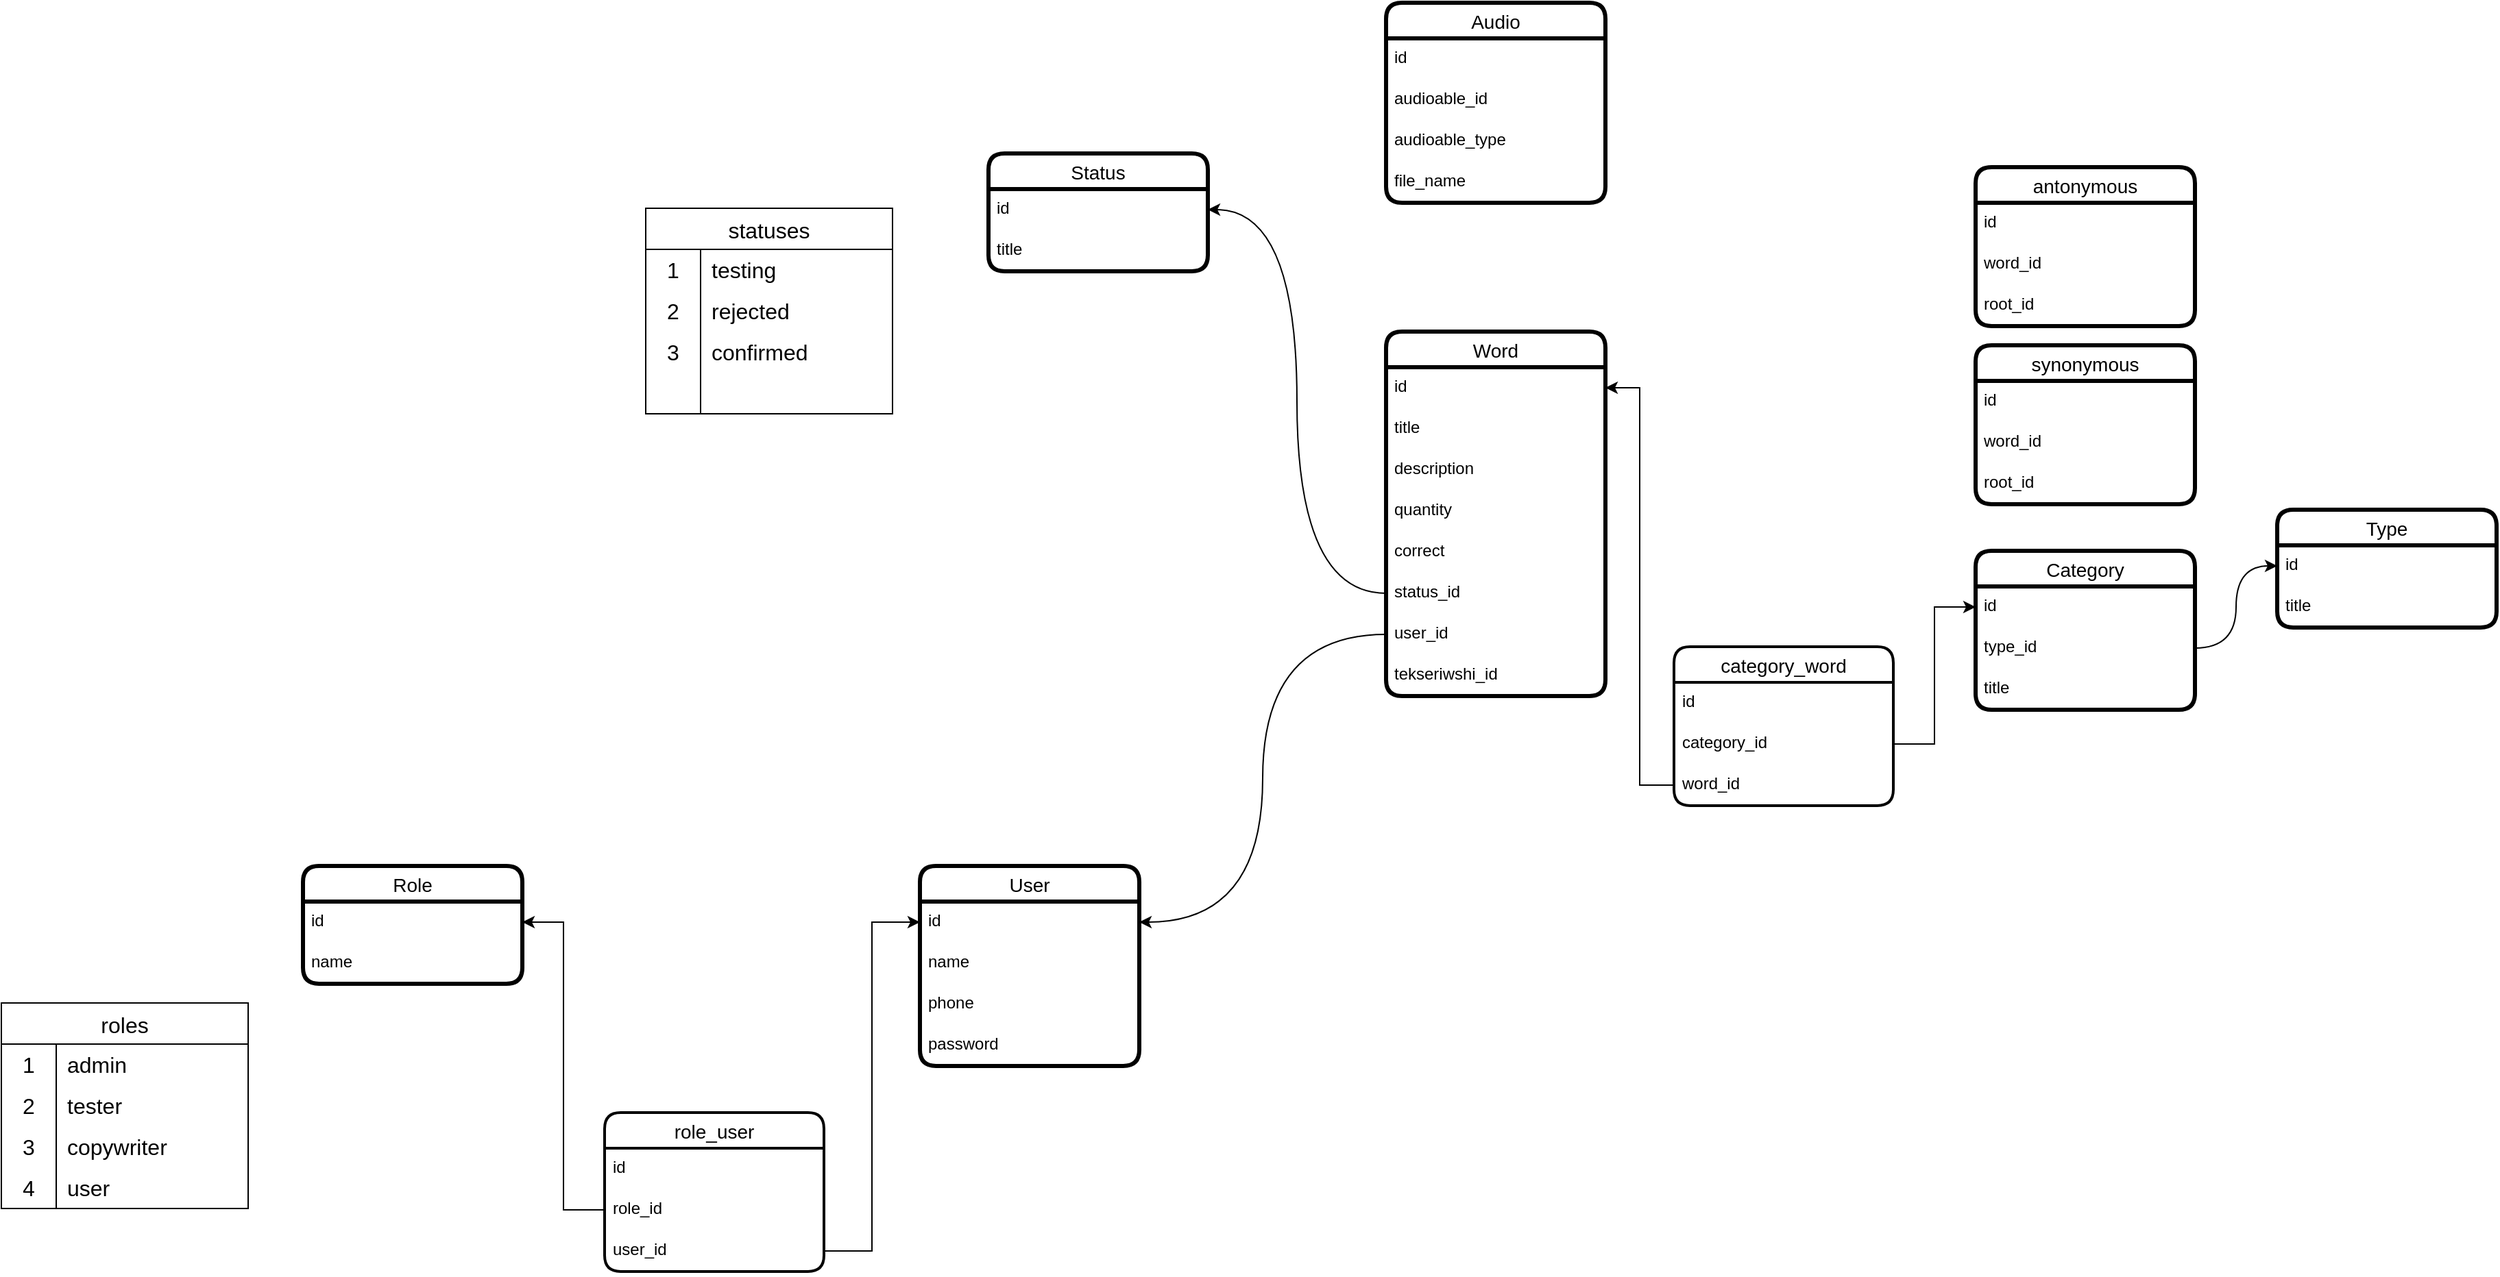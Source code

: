 <mxfile version="21.5.2" type="github">
  <diagram name="Страница 1" id="WVxcMm0KjkR60h23hDJV">
    <mxGraphModel dx="2261" dy="1971" grid="1" gridSize="10" guides="1" tooltips="1" connect="1" arrows="1" fold="1" page="1" pageScale="1" pageWidth="827" pageHeight="1169" math="0" shadow="0">
      <root>
        <mxCell id="0" />
        <mxCell id="1" parent="0" />
        <mxCell id="9s2KFk0PjAGt847YJdl5-2" value="User" style="swimlane;fontStyle=0;childLayout=stackLayout;horizontal=1;startSize=26;horizontalStack=0;resizeParent=1;resizeParentMax=0;resizeLast=0;collapsible=1;marginBottom=0;align=center;fontSize=14;rounded=1;strokeWidth=3;" parent="1" vertex="1">
          <mxGeometry x="490" y="380" width="160" height="146" as="geometry" />
        </mxCell>
        <mxCell id="9s2KFk0PjAGt847YJdl5-3" value="id" style="text;strokeColor=none;fillColor=none;spacingLeft=4;spacingRight=4;overflow=hidden;rotatable=0;points=[[0,0.5],[1,0.5]];portConstraint=eastwest;fontSize=12;whiteSpace=wrap;html=1;" parent="9s2KFk0PjAGt847YJdl5-2" vertex="1">
          <mxGeometry y="26" width="160" height="30" as="geometry" />
        </mxCell>
        <mxCell id="9s2KFk0PjAGt847YJdl5-4" value="name" style="text;strokeColor=none;fillColor=none;spacingLeft=4;spacingRight=4;overflow=hidden;rotatable=0;points=[[0,0.5],[1,0.5]];portConstraint=eastwest;fontSize=12;whiteSpace=wrap;html=1;" parent="9s2KFk0PjAGt847YJdl5-2" vertex="1">
          <mxGeometry y="56" width="160" height="30" as="geometry" />
        </mxCell>
        <mxCell id="9s2KFk0PjAGt847YJdl5-5" value="phone" style="text;strokeColor=none;fillColor=none;spacingLeft=4;spacingRight=4;overflow=hidden;rotatable=0;points=[[0,0.5],[1,0.5]];portConstraint=eastwest;fontSize=12;whiteSpace=wrap;html=1;" parent="9s2KFk0PjAGt847YJdl5-2" vertex="1">
          <mxGeometry y="86" width="160" height="30" as="geometry" />
        </mxCell>
        <mxCell id="9s2KFk0PjAGt847YJdl5-6" value="password" style="text;strokeColor=none;fillColor=none;spacingLeft=4;spacingRight=4;overflow=hidden;rotatable=0;points=[[0,0.5],[1,0.5]];portConstraint=eastwest;fontSize=12;whiteSpace=wrap;html=1;" parent="9s2KFk0PjAGt847YJdl5-2" vertex="1">
          <mxGeometry y="116" width="160" height="30" as="geometry" />
        </mxCell>
        <mxCell id="9s2KFk0PjAGt847YJdl5-7" value="Role" style="swimlane;fontStyle=0;childLayout=stackLayout;horizontal=1;startSize=26;horizontalStack=0;resizeParent=1;resizeParentMax=0;resizeLast=0;collapsible=1;marginBottom=0;align=center;fontSize=14;rounded=1;strokeWidth=3;" parent="1" vertex="1">
          <mxGeometry x="40" y="380" width="160" height="86" as="geometry" />
        </mxCell>
        <mxCell id="9s2KFk0PjAGt847YJdl5-8" value="id" style="text;strokeColor=none;fillColor=none;spacingLeft=4;spacingRight=4;overflow=hidden;rotatable=0;points=[[0,0.5],[1,0.5]];portConstraint=eastwest;fontSize=12;whiteSpace=wrap;html=1;" parent="9s2KFk0PjAGt847YJdl5-7" vertex="1">
          <mxGeometry y="26" width="160" height="30" as="geometry" />
        </mxCell>
        <mxCell id="9s2KFk0PjAGt847YJdl5-9" value="name" style="text;strokeColor=none;fillColor=none;spacingLeft=4;spacingRight=4;overflow=hidden;rotatable=0;points=[[0,0.5],[1,0.5]];portConstraint=eastwest;fontSize=12;whiteSpace=wrap;html=1;" parent="9s2KFk0PjAGt847YJdl5-7" vertex="1">
          <mxGeometry y="56" width="160" height="30" as="geometry" />
        </mxCell>
        <mxCell id="9s2KFk0PjAGt847YJdl5-10" value="role_user" style="swimlane;fontStyle=0;childLayout=stackLayout;horizontal=1;startSize=26;horizontalStack=0;resizeParent=1;resizeParentMax=0;resizeLast=0;collapsible=1;marginBottom=0;align=center;fontSize=14;rounded=1;strokeWidth=2;" parent="1" vertex="1">
          <mxGeometry x="260" y="560" width="160" height="116" as="geometry" />
        </mxCell>
        <mxCell id="9s2KFk0PjAGt847YJdl5-11" value="id" style="text;strokeColor=none;fillColor=none;spacingLeft=4;spacingRight=4;overflow=hidden;rotatable=0;points=[[0,0.5],[1,0.5]];portConstraint=eastwest;fontSize=12;whiteSpace=wrap;html=1;" parent="9s2KFk0PjAGt847YJdl5-10" vertex="1">
          <mxGeometry y="26" width="160" height="30" as="geometry" />
        </mxCell>
        <mxCell id="9s2KFk0PjAGt847YJdl5-12" value="role_id" style="text;strokeColor=none;fillColor=none;spacingLeft=4;spacingRight=4;overflow=hidden;rotatable=0;points=[[0,0.5],[1,0.5]];portConstraint=eastwest;fontSize=12;whiteSpace=wrap;html=1;" parent="9s2KFk0PjAGt847YJdl5-10" vertex="1">
          <mxGeometry y="56" width="160" height="30" as="geometry" />
        </mxCell>
        <mxCell id="9s2KFk0PjAGt847YJdl5-13" value="user_id" style="text;strokeColor=none;fillColor=none;spacingLeft=4;spacingRight=4;overflow=hidden;rotatable=0;points=[[0,0.5],[1,0.5]];portConstraint=eastwest;fontSize=12;whiteSpace=wrap;html=1;" parent="9s2KFk0PjAGt847YJdl5-10" vertex="1">
          <mxGeometry y="86" width="160" height="30" as="geometry" />
        </mxCell>
        <mxCell id="9s2KFk0PjAGt847YJdl5-14" style="edgeStyle=orthogonalEdgeStyle;rounded=0;orthogonalLoop=1;jettySize=auto;html=1;" parent="1" source="9s2KFk0PjAGt847YJdl5-12" target="9s2KFk0PjAGt847YJdl5-8" edge="1">
          <mxGeometry relative="1" as="geometry" />
        </mxCell>
        <mxCell id="9s2KFk0PjAGt847YJdl5-15" value="Word" style="swimlane;fontStyle=0;childLayout=stackLayout;horizontal=1;startSize=26;horizontalStack=0;resizeParent=1;resizeParentMax=0;resizeLast=0;collapsible=1;marginBottom=0;align=center;fontSize=14;rounded=1;strokeWidth=3;" parent="1" vertex="1">
          <mxGeometry x="830" y="-10" width="160" height="266" as="geometry" />
        </mxCell>
        <mxCell id="9s2KFk0PjAGt847YJdl5-16" value="id" style="text;strokeColor=none;fillColor=none;spacingLeft=4;spacingRight=4;overflow=hidden;rotatable=0;points=[[0,0.5],[1,0.5]];portConstraint=eastwest;fontSize=12;whiteSpace=wrap;html=1;" parent="9s2KFk0PjAGt847YJdl5-15" vertex="1">
          <mxGeometry y="26" width="160" height="30" as="geometry" />
        </mxCell>
        <mxCell id="9s2KFk0PjAGt847YJdl5-17" value="title" style="text;strokeColor=none;fillColor=none;spacingLeft=4;spacingRight=4;overflow=hidden;rotatable=0;points=[[0,0.5],[1,0.5]];portConstraint=eastwest;fontSize=12;whiteSpace=wrap;html=1;" parent="9s2KFk0PjAGt847YJdl5-15" vertex="1">
          <mxGeometry y="56" width="160" height="30" as="geometry" />
        </mxCell>
        <mxCell id="9s2KFk0PjAGt847YJdl5-18" value="description" style="text;strokeColor=none;fillColor=none;spacingLeft=4;spacingRight=4;overflow=hidden;rotatable=0;points=[[0,0.5],[1,0.5]];portConstraint=eastwest;fontSize=12;whiteSpace=wrap;html=1;" parent="9s2KFk0PjAGt847YJdl5-15" vertex="1">
          <mxGeometry y="86" width="160" height="30" as="geometry" />
        </mxCell>
        <mxCell id="9s2KFk0PjAGt847YJdl5-58" value="quantity" style="text;strokeColor=none;fillColor=none;spacingLeft=4;spacingRight=4;overflow=hidden;rotatable=0;points=[[0,0.5],[1,0.5]];portConstraint=eastwest;fontSize=12;whiteSpace=wrap;html=1;" parent="9s2KFk0PjAGt847YJdl5-15" vertex="1">
          <mxGeometry y="116" width="160" height="30" as="geometry" />
        </mxCell>
        <mxCell id="9s2KFk0PjAGt847YJdl5-69" value="correct" style="text;strokeColor=none;fillColor=none;spacingLeft=4;spacingRight=4;overflow=hidden;rotatable=0;points=[[0,0.5],[1,0.5]];portConstraint=eastwest;fontSize=12;whiteSpace=wrap;html=1;" parent="9s2KFk0PjAGt847YJdl5-15" vertex="1">
          <mxGeometry y="146" width="160" height="30" as="geometry" />
        </mxCell>
        <mxCell id="9s2KFk0PjAGt847YJdl5-19" value="status_id" style="text;strokeColor=none;fillColor=none;spacingLeft=4;spacingRight=4;overflow=hidden;rotatable=0;points=[[0,0.5],[1,0.5]];portConstraint=eastwest;fontSize=12;whiteSpace=wrap;html=1;" parent="9s2KFk0PjAGt847YJdl5-15" vertex="1">
          <mxGeometry y="176" width="160" height="30" as="geometry" />
        </mxCell>
        <mxCell id="9s2KFk0PjAGt847YJdl5-70" value="user_id" style="text;strokeColor=none;fillColor=none;spacingLeft=4;spacingRight=4;overflow=hidden;rotatable=0;points=[[0,0.5],[1,0.5]];portConstraint=eastwest;fontSize=12;whiteSpace=wrap;html=1;" parent="9s2KFk0PjAGt847YJdl5-15" vertex="1">
          <mxGeometry y="206" width="160" height="30" as="geometry" />
        </mxCell>
        <mxCell id="9s2KFk0PjAGt847YJdl5-71" value="tekseriwshi_id" style="text;strokeColor=none;fillColor=none;spacingLeft=4;spacingRight=4;overflow=hidden;rotatable=0;points=[[0,0.5],[1,0.5]];portConstraint=eastwest;fontSize=12;whiteSpace=wrap;html=1;" parent="9s2KFk0PjAGt847YJdl5-15" vertex="1">
          <mxGeometry y="236" width="160" height="30" as="geometry" />
        </mxCell>
        <mxCell id="9s2KFk0PjAGt847YJdl5-20" value="Type" style="swimlane;fontStyle=0;childLayout=stackLayout;horizontal=1;startSize=26;horizontalStack=0;resizeParent=1;resizeParentMax=0;resizeLast=0;collapsible=1;marginBottom=0;align=center;fontSize=14;rounded=1;strokeWidth=3;" parent="1" vertex="1">
          <mxGeometry x="1480" y="120" width="160" height="86" as="geometry" />
        </mxCell>
        <mxCell id="9s2KFk0PjAGt847YJdl5-21" value="id" style="text;strokeColor=none;fillColor=none;spacingLeft=4;spacingRight=4;overflow=hidden;rotatable=0;points=[[0,0.5],[1,0.5]];portConstraint=eastwest;fontSize=12;whiteSpace=wrap;html=1;" parent="9s2KFk0PjAGt847YJdl5-20" vertex="1">
          <mxGeometry y="26" width="160" height="30" as="geometry" />
        </mxCell>
        <mxCell id="9s2KFk0PjAGt847YJdl5-22" value="title" style="text;strokeColor=none;fillColor=none;spacingLeft=4;spacingRight=4;overflow=hidden;rotatable=0;points=[[0,0.5],[1,0.5]];portConstraint=eastwest;fontSize=12;whiteSpace=wrap;html=1;" parent="9s2KFk0PjAGt847YJdl5-20" vertex="1">
          <mxGeometry y="56" width="160" height="30" as="geometry" />
        </mxCell>
        <mxCell id="9s2KFk0PjAGt847YJdl5-23" value="Category" style="swimlane;fontStyle=0;childLayout=stackLayout;horizontal=1;startSize=26;horizontalStack=0;resizeParent=1;resizeParentMax=0;resizeLast=0;collapsible=1;marginBottom=0;align=center;fontSize=14;rounded=1;strokeWidth=3;" parent="1" vertex="1">
          <mxGeometry x="1260" y="150" width="160" height="116" as="geometry" />
        </mxCell>
        <mxCell id="9s2KFk0PjAGt847YJdl5-24" value="id" style="text;strokeColor=none;fillColor=none;spacingLeft=4;spacingRight=4;overflow=hidden;rotatable=0;points=[[0,0.5],[1,0.5]];portConstraint=eastwest;fontSize=12;whiteSpace=wrap;html=1;" parent="9s2KFk0PjAGt847YJdl5-23" vertex="1">
          <mxGeometry y="26" width="160" height="30" as="geometry" />
        </mxCell>
        <mxCell id="9s2KFk0PjAGt847YJdl5-25" value="type_id" style="text;strokeColor=none;fillColor=none;spacingLeft=4;spacingRight=4;overflow=hidden;rotatable=0;points=[[0,0.5],[1,0.5]];portConstraint=eastwest;fontSize=12;whiteSpace=wrap;html=1;" parent="9s2KFk0PjAGt847YJdl5-23" vertex="1">
          <mxGeometry y="56" width="160" height="30" as="geometry" />
        </mxCell>
        <mxCell id="9s2KFk0PjAGt847YJdl5-26" value="title" style="text;strokeColor=none;fillColor=none;spacingLeft=4;spacingRight=4;overflow=hidden;rotatable=0;points=[[0,0.5],[1,0.5]];portConstraint=eastwest;fontSize=12;whiteSpace=wrap;html=1;" parent="9s2KFk0PjAGt847YJdl5-23" vertex="1">
          <mxGeometry y="86" width="160" height="30" as="geometry" />
        </mxCell>
        <mxCell id="9s2KFk0PjAGt847YJdl5-27" style="edgeStyle=orthogonalEdgeStyle;rounded=0;orthogonalLoop=1;jettySize=auto;html=1;curved=1;" parent="1" source="9s2KFk0PjAGt847YJdl5-25" target="9s2KFk0PjAGt847YJdl5-21" edge="1">
          <mxGeometry relative="1" as="geometry" />
        </mxCell>
        <mxCell id="9s2KFk0PjAGt847YJdl5-28" value="category_word" style="swimlane;fontStyle=0;childLayout=stackLayout;horizontal=1;startSize=26;horizontalStack=0;resizeParent=1;resizeParentMax=0;resizeLast=0;collapsible=1;marginBottom=0;align=center;fontSize=14;rounded=1;strokeWidth=2;" parent="1" vertex="1">
          <mxGeometry x="1040" y="220" width="160" height="116" as="geometry" />
        </mxCell>
        <mxCell id="9s2KFk0PjAGt847YJdl5-29" value="id" style="text;strokeColor=none;fillColor=none;spacingLeft=4;spacingRight=4;overflow=hidden;rotatable=0;points=[[0,0.5],[1,0.5]];portConstraint=eastwest;fontSize=12;whiteSpace=wrap;html=1;" parent="9s2KFk0PjAGt847YJdl5-28" vertex="1">
          <mxGeometry y="26" width="160" height="30" as="geometry" />
        </mxCell>
        <mxCell id="9s2KFk0PjAGt847YJdl5-30" value="category_id" style="text;strokeColor=none;fillColor=none;spacingLeft=4;spacingRight=4;overflow=hidden;rotatable=0;points=[[0,0.5],[1,0.5]];portConstraint=eastwest;fontSize=12;whiteSpace=wrap;html=1;" parent="9s2KFk0PjAGt847YJdl5-28" vertex="1">
          <mxGeometry y="56" width="160" height="30" as="geometry" />
        </mxCell>
        <mxCell id="9s2KFk0PjAGt847YJdl5-31" value="word_id" style="text;strokeColor=none;fillColor=none;spacingLeft=4;spacingRight=4;overflow=hidden;rotatable=0;points=[[0,0.5],[1,0.5]];portConstraint=eastwest;fontSize=12;whiteSpace=wrap;html=1;" parent="9s2KFk0PjAGt847YJdl5-28" vertex="1">
          <mxGeometry y="86" width="160" height="30" as="geometry" />
        </mxCell>
        <mxCell id="9s2KFk0PjAGt847YJdl5-32" style="edgeStyle=orthogonalEdgeStyle;rounded=0;orthogonalLoop=1;jettySize=auto;html=1;" parent="1" source="9s2KFk0PjAGt847YJdl5-31" target="9s2KFk0PjAGt847YJdl5-16" edge="1">
          <mxGeometry relative="1" as="geometry" />
        </mxCell>
        <mxCell id="9s2KFk0PjAGt847YJdl5-33" style="edgeStyle=orthogonalEdgeStyle;rounded=0;orthogonalLoop=1;jettySize=auto;html=1;" parent="1" source="9s2KFk0PjAGt847YJdl5-13" target="9s2KFk0PjAGt847YJdl5-3" edge="1">
          <mxGeometry relative="1" as="geometry" />
        </mxCell>
        <mxCell id="9s2KFk0PjAGt847YJdl5-34" style="edgeStyle=orthogonalEdgeStyle;rounded=0;orthogonalLoop=1;jettySize=auto;html=1;entryX=0;entryY=0.5;entryDx=0;entryDy=0;" parent="1" source="9s2KFk0PjAGt847YJdl5-30" target="9s2KFk0PjAGt847YJdl5-24" edge="1">
          <mxGeometry relative="1" as="geometry" />
        </mxCell>
        <mxCell id="9s2KFk0PjAGt847YJdl5-35" value="statuses" style="shape=table;startSize=30;container=1;collapsible=0;childLayout=tableLayout;fixedRows=1;rowLines=0;fontStyle=0;strokeColor=default;fontSize=16;" parent="1" vertex="1">
          <mxGeometry x="290" y="-100" width="180" height="150" as="geometry" />
        </mxCell>
        <mxCell id="9s2KFk0PjAGt847YJdl5-36" value="" style="shape=tableRow;horizontal=0;startSize=0;swimlaneHead=0;swimlaneBody=0;top=0;left=0;bottom=0;right=0;collapsible=0;dropTarget=0;fillColor=none;points=[[0,0.5],[1,0.5]];portConstraint=eastwest;strokeColor=inherit;fontSize=16;" parent="9s2KFk0PjAGt847YJdl5-35" vertex="1">
          <mxGeometry y="30" width="180" height="30" as="geometry" />
        </mxCell>
        <mxCell id="9s2KFk0PjAGt847YJdl5-37" value="1" style="shape=partialRectangle;html=1;whiteSpace=wrap;connectable=0;fillColor=none;top=0;left=0;bottom=0;right=0;overflow=hidden;pointerEvents=1;strokeColor=inherit;fontSize=16;" parent="9s2KFk0PjAGt847YJdl5-36" vertex="1">
          <mxGeometry width="40" height="30" as="geometry">
            <mxRectangle width="40" height="30" as="alternateBounds" />
          </mxGeometry>
        </mxCell>
        <mxCell id="9s2KFk0PjAGt847YJdl5-38" value="testing" style="shape=partialRectangle;html=1;whiteSpace=wrap;connectable=0;fillColor=none;top=0;left=0;bottom=0;right=0;align=left;spacingLeft=6;overflow=hidden;strokeColor=inherit;fontSize=16;" parent="9s2KFk0PjAGt847YJdl5-36" vertex="1">
          <mxGeometry x="40" width="140" height="30" as="geometry">
            <mxRectangle width="140" height="30" as="alternateBounds" />
          </mxGeometry>
        </mxCell>
        <mxCell id="9s2KFk0PjAGt847YJdl5-39" value="" style="shape=tableRow;horizontal=0;startSize=0;swimlaneHead=0;swimlaneBody=0;top=0;left=0;bottom=0;right=0;collapsible=0;dropTarget=0;fillColor=none;points=[[0,0.5],[1,0.5]];portConstraint=eastwest;strokeColor=inherit;fontSize=16;" parent="9s2KFk0PjAGt847YJdl5-35" vertex="1">
          <mxGeometry y="60" width="180" height="30" as="geometry" />
        </mxCell>
        <mxCell id="9s2KFk0PjAGt847YJdl5-40" value="2" style="shape=partialRectangle;html=1;whiteSpace=wrap;connectable=0;fillColor=none;top=0;left=0;bottom=0;right=0;overflow=hidden;strokeColor=inherit;fontSize=16;" parent="9s2KFk0PjAGt847YJdl5-39" vertex="1">
          <mxGeometry width="40" height="30" as="geometry">
            <mxRectangle width="40" height="30" as="alternateBounds" />
          </mxGeometry>
        </mxCell>
        <mxCell id="9s2KFk0PjAGt847YJdl5-41" value="rejected" style="shape=partialRectangle;html=1;whiteSpace=wrap;connectable=0;fillColor=none;top=0;left=0;bottom=0;right=0;align=left;spacingLeft=6;overflow=hidden;strokeColor=inherit;fontSize=16;" parent="9s2KFk0PjAGt847YJdl5-39" vertex="1">
          <mxGeometry x="40" width="140" height="30" as="geometry">
            <mxRectangle width="140" height="30" as="alternateBounds" />
          </mxGeometry>
        </mxCell>
        <mxCell id="9s2KFk0PjAGt847YJdl5-42" value="" style="shape=tableRow;horizontal=0;startSize=0;swimlaneHead=0;swimlaneBody=0;top=0;left=0;bottom=0;right=0;collapsible=0;dropTarget=0;fillColor=none;points=[[0,0.5],[1,0.5]];portConstraint=eastwest;strokeColor=inherit;fontSize=16;" parent="9s2KFk0PjAGt847YJdl5-35" vertex="1">
          <mxGeometry y="90" width="180" height="30" as="geometry" />
        </mxCell>
        <mxCell id="9s2KFk0PjAGt847YJdl5-43" value="3" style="shape=partialRectangle;html=1;whiteSpace=wrap;connectable=0;fillColor=none;top=0;left=0;bottom=0;right=0;overflow=hidden;strokeColor=inherit;fontSize=16;" parent="9s2KFk0PjAGt847YJdl5-42" vertex="1">
          <mxGeometry width="40" height="30" as="geometry">
            <mxRectangle width="40" height="30" as="alternateBounds" />
          </mxGeometry>
        </mxCell>
        <mxCell id="9s2KFk0PjAGt847YJdl5-44" value="confirmed" style="shape=partialRectangle;html=1;whiteSpace=wrap;connectable=0;fillColor=none;top=0;left=0;bottom=0;right=0;align=left;spacingLeft=6;overflow=hidden;strokeColor=inherit;fontSize=16;" parent="9s2KFk0PjAGt847YJdl5-42" vertex="1">
          <mxGeometry x="40" width="140" height="30" as="geometry">
            <mxRectangle width="140" height="30" as="alternateBounds" />
          </mxGeometry>
        </mxCell>
        <mxCell id="9s2KFk0PjAGt847YJdl5-66" value="" style="shape=tableRow;horizontal=0;startSize=0;swimlaneHead=0;swimlaneBody=0;top=0;left=0;bottom=0;right=0;collapsible=0;dropTarget=0;fillColor=none;points=[[0,0.5],[1,0.5]];portConstraint=eastwest;strokeColor=inherit;fontSize=16;" parent="9s2KFk0PjAGt847YJdl5-35" vertex="1">
          <mxGeometry y="120" width="180" height="30" as="geometry" />
        </mxCell>
        <mxCell id="9s2KFk0PjAGt847YJdl5-67" value="" style="shape=partialRectangle;html=1;whiteSpace=wrap;connectable=0;fillColor=none;top=0;left=0;bottom=0;right=0;overflow=hidden;strokeColor=inherit;fontSize=16;" parent="9s2KFk0PjAGt847YJdl5-66" vertex="1">
          <mxGeometry width="40" height="30" as="geometry">
            <mxRectangle width="40" height="30" as="alternateBounds" />
          </mxGeometry>
        </mxCell>
        <mxCell id="9s2KFk0PjAGt847YJdl5-68" value="" style="shape=partialRectangle;html=1;whiteSpace=wrap;connectable=0;fillColor=none;top=0;left=0;bottom=0;right=0;align=left;spacingLeft=6;overflow=hidden;strokeColor=inherit;fontSize=16;" parent="9s2KFk0PjAGt847YJdl5-66" vertex="1">
          <mxGeometry x="40" width="140" height="30" as="geometry">
            <mxRectangle width="140" height="30" as="alternateBounds" />
          </mxGeometry>
        </mxCell>
        <mxCell id="9s2KFk0PjAGt847YJdl5-51" value="Audio" style="swimlane;fontStyle=0;childLayout=stackLayout;horizontal=1;startSize=26;horizontalStack=0;resizeParent=1;resizeParentMax=0;resizeLast=0;collapsible=1;marginBottom=0;align=center;fontSize=14;rounded=1;strokeWidth=3;" parent="1" vertex="1">
          <mxGeometry x="830" y="-250" width="160" height="146" as="geometry" />
        </mxCell>
        <mxCell id="9s2KFk0PjAGt847YJdl5-52" value="id" style="text;strokeColor=none;fillColor=none;spacingLeft=4;spacingRight=4;overflow=hidden;rotatable=0;points=[[0,0.5],[1,0.5]];portConstraint=eastwest;fontSize=12;whiteSpace=wrap;html=1;" parent="9s2KFk0PjAGt847YJdl5-51" vertex="1">
          <mxGeometry y="26" width="160" height="30" as="geometry" />
        </mxCell>
        <mxCell id="9s2KFk0PjAGt847YJdl5-53" value="audioable_id" style="text;strokeColor=none;fillColor=none;spacingLeft=4;spacingRight=4;overflow=hidden;rotatable=0;points=[[0,0.5],[1,0.5]];portConstraint=eastwest;fontSize=12;whiteSpace=wrap;html=1;" parent="9s2KFk0PjAGt847YJdl5-51" vertex="1">
          <mxGeometry y="56" width="160" height="30" as="geometry" />
        </mxCell>
        <mxCell id="9s2KFk0PjAGt847YJdl5-54" value="audioable_type" style="text;strokeColor=none;fillColor=none;spacingLeft=4;spacingRight=4;overflow=hidden;rotatable=0;points=[[0,0.5],[1,0.5]];portConstraint=eastwest;fontSize=12;whiteSpace=wrap;html=1;" parent="9s2KFk0PjAGt847YJdl5-51" vertex="1">
          <mxGeometry y="86" width="160" height="30" as="geometry" />
        </mxCell>
        <mxCell id="9s2KFk0PjAGt847YJdl5-55" value="file_name" style="text;strokeColor=none;fillColor=none;spacingLeft=4;spacingRight=4;overflow=hidden;rotatable=0;points=[[0,0.5],[1,0.5]];portConstraint=eastwest;fontSize=12;whiteSpace=wrap;html=1;" parent="9s2KFk0PjAGt847YJdl5-51" vertex="1">
          <mxGeometry y="116" width="160" height="30" as="geometry" />
        </mxCell>
        <mxCell id="9s2KFk0PjAGt847YJdl5-59" value="Status" style="swimlane;fontStyle=0;childLayout=stackLayout;horizontal=1;startSize=26;horizontalStack=0;resizeParent=1;resizeParentMax=0;resizeLast=0;collapsible=1;marginBottom=0;align=center;fontSize=14;rounded=1;strokeWidth=3;" parent="1" vertex="1">
          <mxGeometry x="540" y="-140" width="160" height="86" as="geometry" />
        </mxCell>
        <mxCell id="9s2KFk0PjAGt847YJdl5-60" value="id" style="text;strokeColor=none;fillColor=none;spacingLeft=4;spacingRight=4;overflow=hidden;rotatable=0;points=[[0,0.5],[1,0.5]];portConstraint=eastwest;fontSize=12;whiteSpace=wrap;html=1;" parent="9s2KFk0PjAGt847YJdl5-59" vertex="1">
          <mxGeometry y="26" width="160" height="30" as="geometry" />
        </mxCell>
        <mxCell id="9s2KFk0PjAGt847YJdl5-61" value="title" style="text;strokeColor=none;fillColor=none;spacingLeft=4;spacingRight=4;overflow=hidden;rotatable=0;points=[[0,0.5],[1,0.5]];portConstraint=eastwest;fontSize=12;whiteSpace=wrap;html=1;" parent="9s2KFk0PjAGt847YJdl5-59" vertex="1">
          <mxGeometry y="56" width="160" height="30" as="geometry" />
        </mxCell>
        <mxCell id="9s2KFk0PjAGt847YJdl5-65" style="edgeStyle=orthogonalEdgeStyle;rounded=0;orthogonalLoop=1;jettySize=auto;html=1;entryX=1;entryY=0.5;entryDx=0;entryDy=0;curved=1;" parent="1" source="9s2KFk0PjAGt847YJdl5-19" target="9s2KFk0PjAGt847YJdl5-60" edge="1">
          <mxGeometry relative="1" as="geometry" />
        </mxCell>
        <mxCell id="9s2KFk0PjAGt847YJdl5-72" style="edgeStyle=orthogonalEdgeStyle;rounded=0;orthogonalLoop=1;jettySize=auto;html=1;curved=1;" parent="1" source="9s2KFk0PjAGt847YJdl5-70" target="9s2KFk0PjAGt847YJdl5-3" edge="1">
          <mxGeometry relative="1" as="geometry" />
        </mxCell>
        <mxCell id="lNS93OK5RGvGRz_8EtCV-1" value="roles" style="shape=table;startSize=30;container=1;collapsible=0;childLayout=tableLayout;fixedRows=1;rowLines=0;fontStyle=0;strokeColor=default;fontSize=16;" parent="1" vertex="1">
          <mxGeometry x="-180" y="480" width="180" height="150" as="geometry" />
        </mxCell>
        <mxCell id="lNS93OK5RGvGRz_8EtCV-2" value="" style="shape=tableRow;horizontal=0;startSize=0;swimlaneHead=0;swimlaneBody=0;top=0;left=0;bottom=0;right=0;collapsible=0;dropTarget=0;fillColor=none;points=[[0,0.5],[1,0.5]];portConstraint=eastwest;strokeColor=inherit;fontSize=16;" parent="lNS93OK5RGvGRz_8EtCV-1" vertex="1">
          <mxGeometry y="30" width="180" height="30" as="geometry" />
        </mxCell>
        <mxCell id="lNS93OK5RGvGRz_8EtCV-3" value="1" style="shape=partialRectangle;html=1;whiteSpace=wrap;connectable=0;fillColor=none;top=0;left=0;bottom=0;right=0;overflow=hidden;pointerEvents=1;strokeColor=inherit;fontSize=16;" parent="lNS93OK5RGvGRz_8EtCV-2" vertex="1">
          <mxGeometry width="40" height="30" as="geometry">
            <mxRectangle width="40" height="30" as="alternateBounds" />
          </mxGeometry>
        </mxCell>
        <mxCell id="lNS93OK5RGvGRz_8EtCV-4" value="admin" style="shape=partialRectangle;html=1;whiteSpace=wrap;connectable=0;fillColor=none;top=0;left=0;bottom=0;right=0;align=left;spacingLeft=6;overflow=hidden;strokeColor=inherit;fontSize=16;" parent="lNS93OK5RGvGRz_8EtCV-2" vertex="1">
          <mxGeometry x="40" width="140" height="30" as="geometry">
            <mxRectangle width="140" height="30" as="alternateBounds" />
          </mxGeometry>
        </mxCell>
        <mxCell id="lNS93OK5RGvGRz_8EtCV-5" value="" style="shape=tableRow;horizontal=0;startSize=0;swimlaneHead=0;swimlaneBody=0;top=0;left=0;bottom=0;right=0;collapsible=0;dropTarget=0;fillColor=none;points=[[0,0.5],[1,0.5]];portConstraint=eastwest;strokeColor=inherit;fontSize=16;" parent="lNS93OK5RGvGRz_8EtCV-1" vertex="1">
          <mxGeometry y="60" width="180" height="30" as="geometry" />
        </mxCell>
        <mxCell id="lNS93OK5RGvGRz_8EtCV-6" value="2" style="shape=partialRectangle;html=1;whiteSpace=wrap;connectable=0;fillColor=none;top=0;left=0;bottom=0;right=0;overflow=hidden;strokeColor=inherit;fontSize=16;" parent="lNS93OK5RGvGRz_8EtCV-5" vertex="1">
          <mxGeometry width="40" height="30" as="geometry">
            <mxRectangle width="40" height="30" as="alternateBounds" />
          </mxGeometry>
        </mxCell>
        <mxCell id="lNS93OK5RGvGRz_8EtCV-7" value="tester" style="shape=partialRectangle;html=1;whiteSpace=wrap;connectable=0;fillColor=none;top=0;left=0;bottom=0;right=0;align=left;spacingLeft=6;overflow=hidden;strokeColor=inherit;fontSize=16;" parent="lNS93OK5RGvGRz_8EtCV-5" vertex="1">
          <mxGeometry x="40" width="140" height="30" as="geometry">
            <mxRectangle width="140" height="30" as="alternateBounds" />
          </mxGeometry>
        </mxCell>
        <mxCell id="lNS93OK5RGvGRz_8EtCV-8" value="" style="shape=tableRow;horizontal=0;startSize=0;swimlaneHead=0;swimlaneBody=0;top=0;left=0;bottom=0;right=0;collapsible=0;dropTarget=0;fillColor=none;points=[[0,0.5],[1,0.5]];portConstraint=eastwest;strokeColor=inherit;fontSize=16;" parent="lNS93OK5RGvGRz_8EtCV-1" vertex="1">
          <mxGeometry y="90" width="180" height="30" as="geometry" />
        </mxCell>
        <mxCell id="lNS93OK5RGvGRz_8EtCV-9" value="3" style="shape=partialRectangle;html=1;whiteSpace=wrap;connectable=0;fillColor=none;top=0;left=0;bottom=0;right=0;overflow=hidden;strokeColor=inherit;fontSize=16;" parent="lNS93OK5RGvGRz_8EtCV-8" vertex="1">
          <mxGeometry width="40" height="30" as="geometry">
            <mxRectangle width="40" height="30" as="alternateBounds" />
          </mxGeometry>
        </mxCell>
        <mxCell id="lNS93OK5RGvGRz_8EtCV-10" value="copywriter" style="shape=partialRectangle;html=1;whiteSpace=wrap;connectable=0;fillColor=none;top=0;left=0;bottom=0;right=0;align=left;spacingLeft=6;overflow=hidden;strokeColor=inherit;fontSize=16;" parent="lNS93OK5RGvGRz_8EtCV-8" vertex="1">
          <mxGeometry x="40" width="140" height="30" as="geometry">
            <mxRectangle width="140" height="30" as="alternateBounds" />
          </mxGeometry>
        </mxCell>
        <mxCell id="lNS93OK5RGvGRz_8EtCV-11" value="" style="shape=tableRow;horizontal=0;startSize=0;swimlaneHead=0;swimlaneBody=0;top=0;left=0;bottom=0;right=0;collapsible=0;dropTarget=0;fillColor=none;points=[[0,0.5],[1,0.5]];portConstraint=eastwest;strokeColor=inherit;fontSize=16;" parent="lNS93OK5RGvGRz_8EtCV-1" vertex="1">
          <mxGeometry y="120" width="180" height="30" as="geometry" />
        </mxCell>
        <mxCell id="lNS93OK5RGvGRz_8EtCV-12" value="4" style="shape=partialRectangle;html=1;whiteSpace=wrap;connectable=0;fillColor=none;top=0;left=0;bottom=0;right=0;overflow=hidden;strokeColor=inherit;fontSize=16;" parent="lNS93OK5RGvGRz_8EtCV-11" vertex="1">
          <mxGeometry width="40" height="30" as="geometry">
            <mxRectangle width="40" height="30" as="alternateBounds" />
          </mxGeometry>
        </mxCell>
        <mxCell id="lNS93OK5RGvGRz_8EtCV-13" value="user" style="shape=partialRectangle;html=1;whiteSpace=wrap;connectable=0;fillColor=none;top=0;left=0;bottom=0;right=0;align=left;spacingLeft=6;overflow=hidden;strokeColor=inherit;fontSize=16;" parent="lNS93OK5RGvGRz_8EtCV-11" vertex="1">
          <mxGeometry x="40" width="140" height="30" as="geometry">
            <mxRectangle width="140" height="30" as="alternateBounds" />
          </mxGeometry>
        </mxCell>
        <mxCell id="3O-wHNPVdunCnhCmh2ZS-1" value="antonymous" style="swimlane;fontStyle=0;childLayout=stackLayout;horizontal=1;startSize=26;horizontalStack=0;resizeParent=1;resizeParentMax=0;resizeLast=0;collapsible=1;marginBottom=0;align=center;fontSize=14;rounded=1;strokeWidth=3;" vertex="1" parent="1">
          <mxGeometry x="1260" y="-130" width="160" height="116" as="geometry" />
        </mxCell>
        <mxCell id="3O-wHNPVdunCnhCmh2ZS-2" value="id" style="text;strokeColor=none;fillColor=none;spacingLeft=4;spacingRight=4;overflow=hidden;rotatable=0;points=[[0,0.5],[1,0.5]];portConstraint=eastwest;fontSize=12;whiteSpace=wrap;html=1;" vertex="1" parent="3O-wHNPVdunCnhCmh2ZS-1">
          <mxGeometry y="26" width="160" height="30" as="geometry" />
        </mxCell>
        <mxCell id="3O-wHNPVdunCnhCmh2ZS-3" value="word_id" style="text;strokeColor=none;fillColor=none;spacingLeft=4;spacingRight=4;overflow=hidden;rotatable=0;points=[[0,0.5],[1,0.5]];portConstraint=eastwest;fontSize=12;whiteSpace=wrap;html=1;" vertex="1" parent="3O-wHNPVdunCnhCmh2ZS-1">
          <mxGeometry y="56" width="160" height="30" as="geometry" />
        </mxCell>
        <mxCell id="3O-wHNPVdunCnhCmh2ZS-4" value="root_id" style="text;strokeColor=none;fillColor=none;spacingLeft=4;spacingRight=4;overflow=hidden;rotatable=0;points=[[0,0.5],[1,0.5]];portConstraint=eastwest;fontSize=12;whiteSpace=wrap;html=1;" vertex="1" parent="3O-wHNPVdunCnhCmh2ZS-1">
          <mxGeometry y="86" width="160" height="30" as="geometry" />
        </mxCell>
        <mxCell id="3O-wHNPVdunCnhCmh2ZS-5" value="synonymous" style="swimlane;fontStyle=0;childLayout=stackLayout;horizontal=1;startSize=26;horizontalStack=0;resizeParent=1;resizeParentMax=0;resizeLast=0;collapsible=1;marginBottom=0;align=center;fontSize=14;rounded=1;strokeWidth=3;" vertex="1" parent="1">
          <mxGeometry x="1260" width="160" height="116" as="geometry" />
        </mxCell>
        <mxCell id="3O-wHNPVdunCnhCmh2ZS-6" value="id" style="text;strokeColor=none;fillColor=none;spacingLeft=4;spacingRight=4;overflow=hidden;rotatable=0;points=[[0,0.5],[1,0.5]];portConstraint=eastwest;fontSize=12;whiteSpace=wrap;html=1;" vertex="1" parent="3O-wHNPVdunCnhCmh2ZS-5">
          <mxGeometry y="26" width="160" height="30" as="geometry" />
        </mxCell>
        <mxCell id="3O-wHNPVdunCnhCmh2ZS-7" value="word_id" style="text;strokeColor=none;fillColor=none;spacingLeft=4;spacingRight=4;overflow=hidden;rotatable=0;points=[[0,0.5],[1,0.5]];portConstraint=eastwest;fontSize=12;whiteSpace=wrap;html=1;" vertex="1" parent="3O-wHNPVdunCnhCmh2ZS-5">
          <mxGeometry y="56" width="160" height="30" as="geometry" />
        </mxCell>
        <mxCell id="3O-wHNPVdunCnhCmh2ZS-8" value="root_id" style="text;strokeColor=none;fillColor=none;spacingLeft=4;spacingRight=4;overflow=hidden;rotatable=0;points=[[0,0.5],[1,0.5]];portConstraint=eastwest;fontSize=12;whiteSpace=wrap;html=1;" vertex="1" parent="3O-wHNPVdunCnhCmh2ZS-5">
          <mxGeometry y="86" width="160" height="30" as="geometry" />
        </mxCell>
      </root>
    </mxGraphModel>
  </diagram>
</mxfile>
